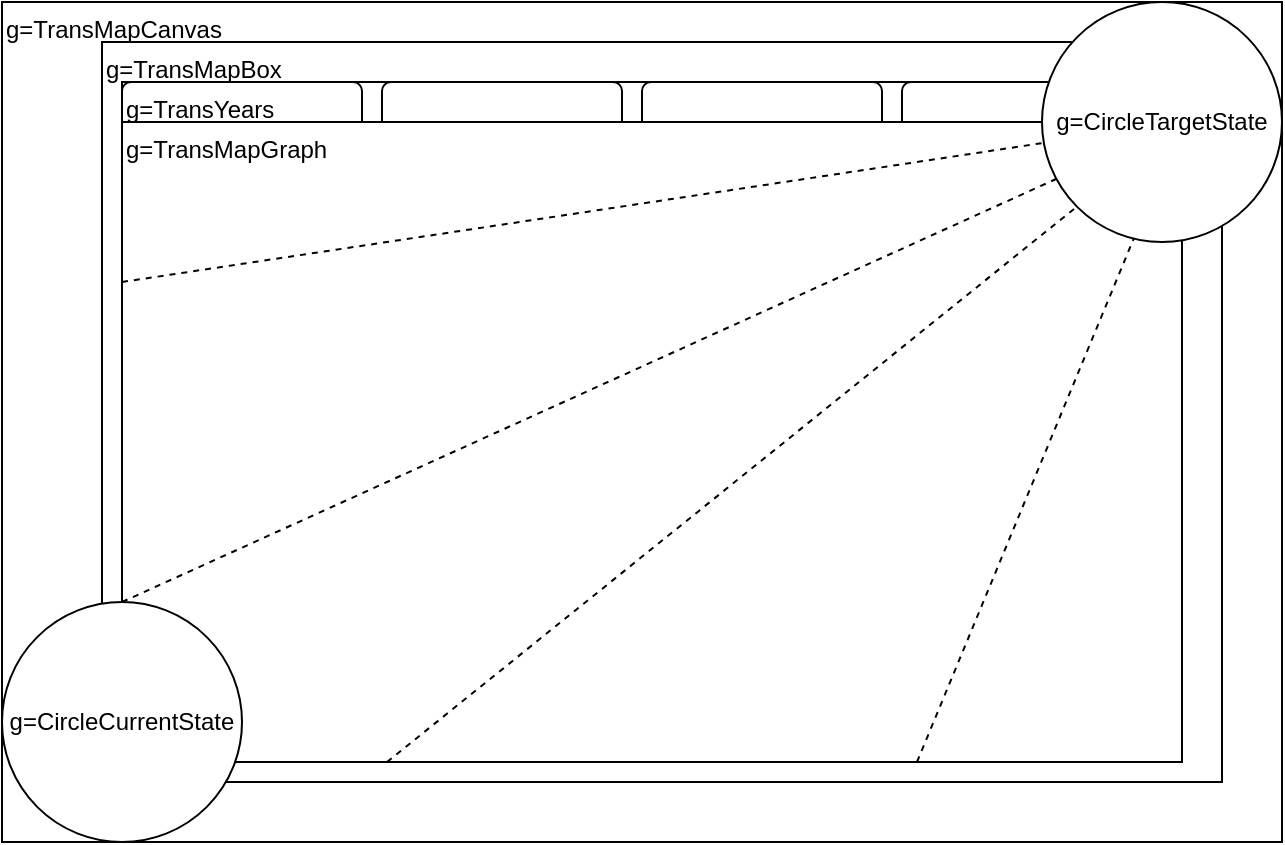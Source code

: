 <mxfile version="20.2.3" type="device"><diagram id="h5p7Yc30GJr8sNE6asNj" name="Page-1"><mxGraphModel dx="1065" dy="549" grid="1" gridSize="10" guides="1" tooltips="1" connect="1" arrows="1" fold="1" page="1" pageScale="1" pageWidth="850" pageHeight="1100" math="0" shadow="0"><root><mxCell id="0"/><mxCell id="1" parent="0"/><mxCell id="1EsCbHDfM9oKgXimRBWY-5" value="g=TransMapCanvas" style="rounded=0;whiteSpace=wrap;html=1;align=left;verticalAlign=top;" parent="1" vertex="1"><mxGeometry x="100" y="120" width="640" height="420" as="geometry"/></mxCell><mxCell id="1EsCbHDfM9oKgXimRBWY-11" value="g=TransYears" style="rounded=0;whiteSpace=wrap;html=1;align=left;verticalAlign=top;" parent="1" vertex="1"><mxGeometry x="160" y="160" width="530" height="20" as="geometry"/></mxCell><mxCell id="1EsCbHDfM9oKgXimRBWY-6" value="" style="rounded=1;whiteSpace=wrap;html=1;fillColor=none;" parent="1" vertex="1"><mxGeometry x="160" y="160" width="120" height="30" as="geometry"/></mxCell><mxCell id="1EsCbHDfM9oKgXimRBWY-8" value="" style="rounded=1;whiteSpace=wrap;html=1;fillColor=none;" parent="1" vertex="1"><mxGeometry x="290" y="160" width="120" height="30" as="geometry"/></mxCell><mxCell id="1EsCbHDfM9oKgXimRBWY-9" value="" style="rounded=1;whiteSpace=wrap;html=1;fillColor=none;" parent="1" vertex="1"><mxGeometry x="420" y="160" width="120" height="30" as="geometry"/></mxCell><mxCell id="1EsCbHDfM9oKgXimRBWY-10" value="" style="rounded=1;whiteSpace=wrap;html=1;fillColor=none;" parent="1" vertex="1"><mxGeometry x="550" y="160" width="120" height="30" as="geometry"/></mxCell><mxCell id="1EsCbHDfM9oKgXimRBWY-2" value="g=TransMapBox" style="rounded=0;whiteSpace=wrap;html=1;align=left;verticalAlign=top;fillColor=none;" parent="1" vertex="1"><mxGeometry x="150" y="140" width="560" height="370" as="geometry"/></mxCell><mxCell id="1EsCbHDfM9oKgXimRBWY-13" value="g=TransMapGraph" style="rounded=0;whiteSpace=wrap;html=1;align=left;verticalAlign=top;fillColor=default;" parent="1" vertex="1"><mxGeometry x="160" y="180" width="530" height="320" as="geometry"/></mxCell><mxCell id="1mRz0cgiD_ySPSP_B-cL-1" value="" style="endArrow=none;dashed=1;html=1;rounded=0;entryX=1;entryY=0;entryDx=0;entryDy=0;exitX=0;exitY=0.25;exitDx=0;exitDy=0;" edge="1" parent="1" source="1EsCbHDfM9oKgXimRBWY-13" target="1EsCbHDfM9oKgXimRBWY-13"><mxGeometry width="50" height="50" relative="1" as="geometry"><mxPoint x="400" y="360" as="sourcePoint"/><mxPoint x="800" y="320" as="targetPoint"/></mxGeometry></mxCell><mxCell id="1mRz0cgiD_ySPSP_B-cL-2" value="" style="endArrow=none;dashed=1;html=1;rounded=0;entryX=1;entryY=0;entryDx=0;entryDy=0;exitX=0;exitY=0.75;exitDx=0;exitDy=0;" edge="1" parent="1" source="1EsCbHDfM9oKgXimRBWY-13" target="1EsCbHDfM9oKgXimRBWY-13"><mxGeometry width="50" height="50" relative="1" as="geometry"><mxPoint x="170" y="270" as="sourcePoint"/><mxPoint x="700" y="190" as="targetPoint"/></mxGeometry></mxCell><mxCell id="1mRz0cgiD_ySPSP_B-cL-3" value="" style="endArrow=none;dashed=1;html=1;rounded=0;exitX=0.25;exitY=1;exitDx=0;exitDy=0;entryX=1;entryY=0;entryDx=0;entryDy=0;" edge="1" parent="1" source="1EsCbHDfM9oKgXimRBWY-13" target="1EsCbHDfM9oKgXimRBWY-13"><mxGeometry width="50" height="50" relative="1" as="geometry"><mxPoint x="170" y="430" as="sourcePoint"/><mxPoint x="770" y="210" as="targetPoint"/></mxGeometry></mxCell><mxCell id="1mRz0cgiD_ySPSP_B-cL-4" value="" style="endArrow=none;dashed=1;html=1;rounded=0;exitX=0.75;exitY=1;exitDx=0;exitDy=0;entryX=1;entryY=0;entryDx=0;entryDy=0;" edge="1" parent="1" source="1EsCbHDfM9oKgXimRBWY-13" target="1EsCbHDfM9oKgXimRBWY-13"><mxGeometry width="50" height="50" relative="1" as="geometry"><mxPoint x="302.5" y="510" as="sourcePoint"/><mxPoint x="700" y="190" as="targetPoint"/></mxGeometry></mxCell><mxCell id="1EsCbHDfM9oKgXimRBWY-3" value="g=CircleTargetState" style="ellipse;whiteSpace=wrap;html=1;" parent="1" vertex="1"><mxGeometry x="620" y="120" width="120" height="120" as="geometry"/></mxCell><mxCell id="1EsCbHDfM9oKgXimRBWY-4" value="g=CircleCurrentState" style="ellipse;whiteSpace=wrap;html=1;" parent="1" vertex="1"><mxGeometry x="100" y="420" width="120" height="120" as="geometry"/></mxCell></root></mxGraphModel></diagram></mxfile>